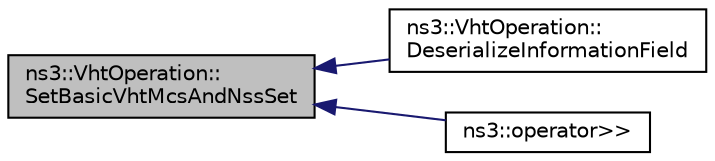 digraph "ns3::VhtOperation::SetBasicVhtMcsAndNssSet"
{
  edge [fontname="Helvetica",fontsize="10",labelfontname="Helvetica",labelfontsize="10"];
  node [fontname="Helvetica",fontsize="10",shape=record];
  rankdir="LR";
  Node1 [label="ns3::VhtOperation::\lSetBasicVhtMcsAndNssSet",height=0.2,width=0.4,color="black", fillcolor="grey75", style="filled", fontcolor="black"];
  Node1 -> Node2 [dir="back",color="midnightblue",fontsize="10",style="solid"];
  Node2 [label="ns3::VhtOperation::\lDeserializeInformationField",height=0.2,width=0.4,color="black", fillcolor="white", style="filled",URL="$d7/d41/classns3_1_1VhtOperation.html#aa6a5f566200f104335732b5070440efb"];
  Node1 -> Node3 [dir="back",color="midnightblue",fontsize="10",style="solid"];
  Node3 [label="ns3::operator\>\>",height=0.2,width=0.4,color="black", fillcolor="white", style="filled",URL="$d7/d2e/namespacens3.html#a1d29944d7197360f05e4265bfc8069fa"];
}
